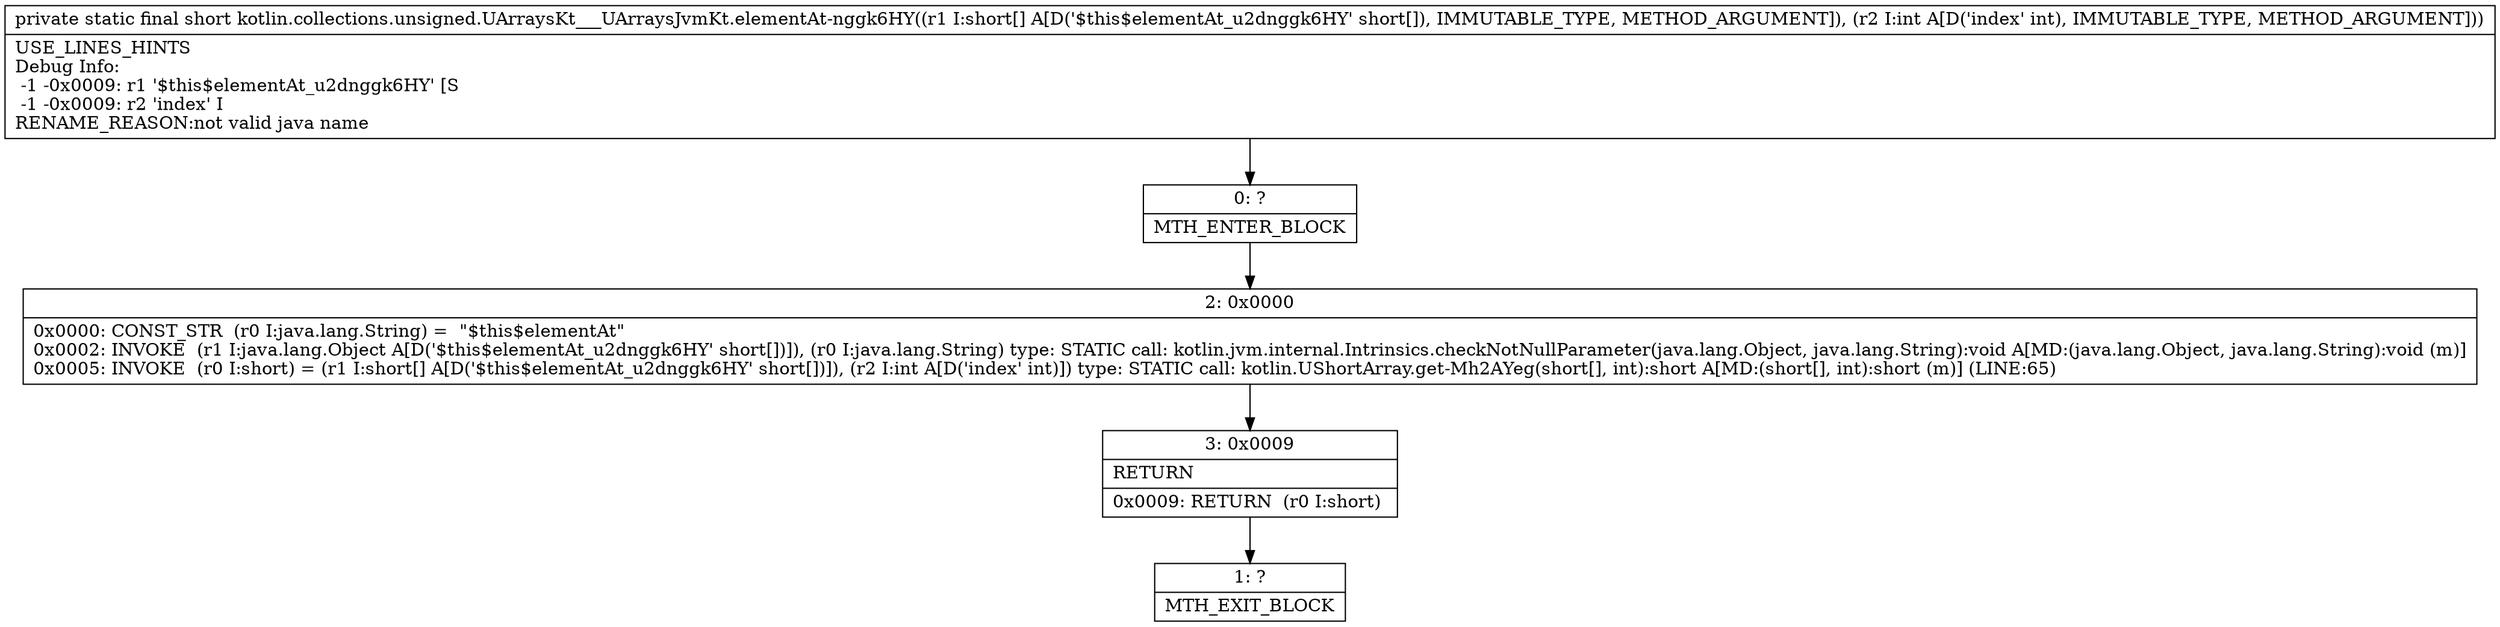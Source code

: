 digraph "CFG forkotlin.collections.unsigned.UArraysKt___UArraysJvmKt.elementAt\-nggk6HY([SI)S" {
Node_0 [shape=record,label="{0\:\ ?|MTH_ENTER_BLOCK\l}"];
Node_2 [shape=record,label="{2\:\ 0x0000|0x0000: CONST_STR  (r0 I:java.lang.String) =  \"$this$elementAt\" \l0x0002: INVOKE  (r1 I:java.lang.Object A[D('$this$elementAt_u2dnggk6HY' short[])]), (r0 I:java.lang.String) type: STATIC call: kotlin.jvm.internal.Intrinsics.checkNotNullParameter(java.lang.Object, java.lang.String):void A[MD:(java.lang.Object, java.lang.String):void (m)]\l0x0005: INVOKE  (r0 I:short) = (r1 I:short[] A[D('$this$elementAt_u2dnggk6HY' short[])]), (r2 I:int A[D('index' int)]) type: STATIC call: kotlin.UShortArray.get\-Mh2AYeg(short[], int):short A[MD:(short[], int):short (m)] (LINE:65)\l}"];
Node_3 [shape=record,label="{3\:\ 0x0009|RETURN\l|0x0009: RETURN  (r0 I:short) \l}"];
Node_1 [shape=record,label="{1\:\ ?|MTH_EXIT_BLOCK\l}"];
MethodNode[shape=record,label="{private static final short kotlin.collections.unsigned.UArraysKt___UArraysJvmKt.elementAt\-nggk6HY((r1 I:short[] A[D('$this$elementAt_u2dnggk6HY' short[]), IMMUTABLE_TYPE, METHOD_ARGUMENT]), (r2 I:int A[D('index' int), IMMUTABLE_TYPE, METHOD_ARGUMENT]))  | USE_LINES_HINTS\lDebug Info:\l  \-1 \-0x0009: r1 '$this$elementAt_u2dnggk6HY' [S\l  \-1 \-0x0009: r2 'index' I\lRENAME_REASON:not valid java name\l}"];
MethodNode -> Node_0;Node_0 -> Node_2;
Node_2 -> Node_3;
Node_3 -> Node_1;
}

